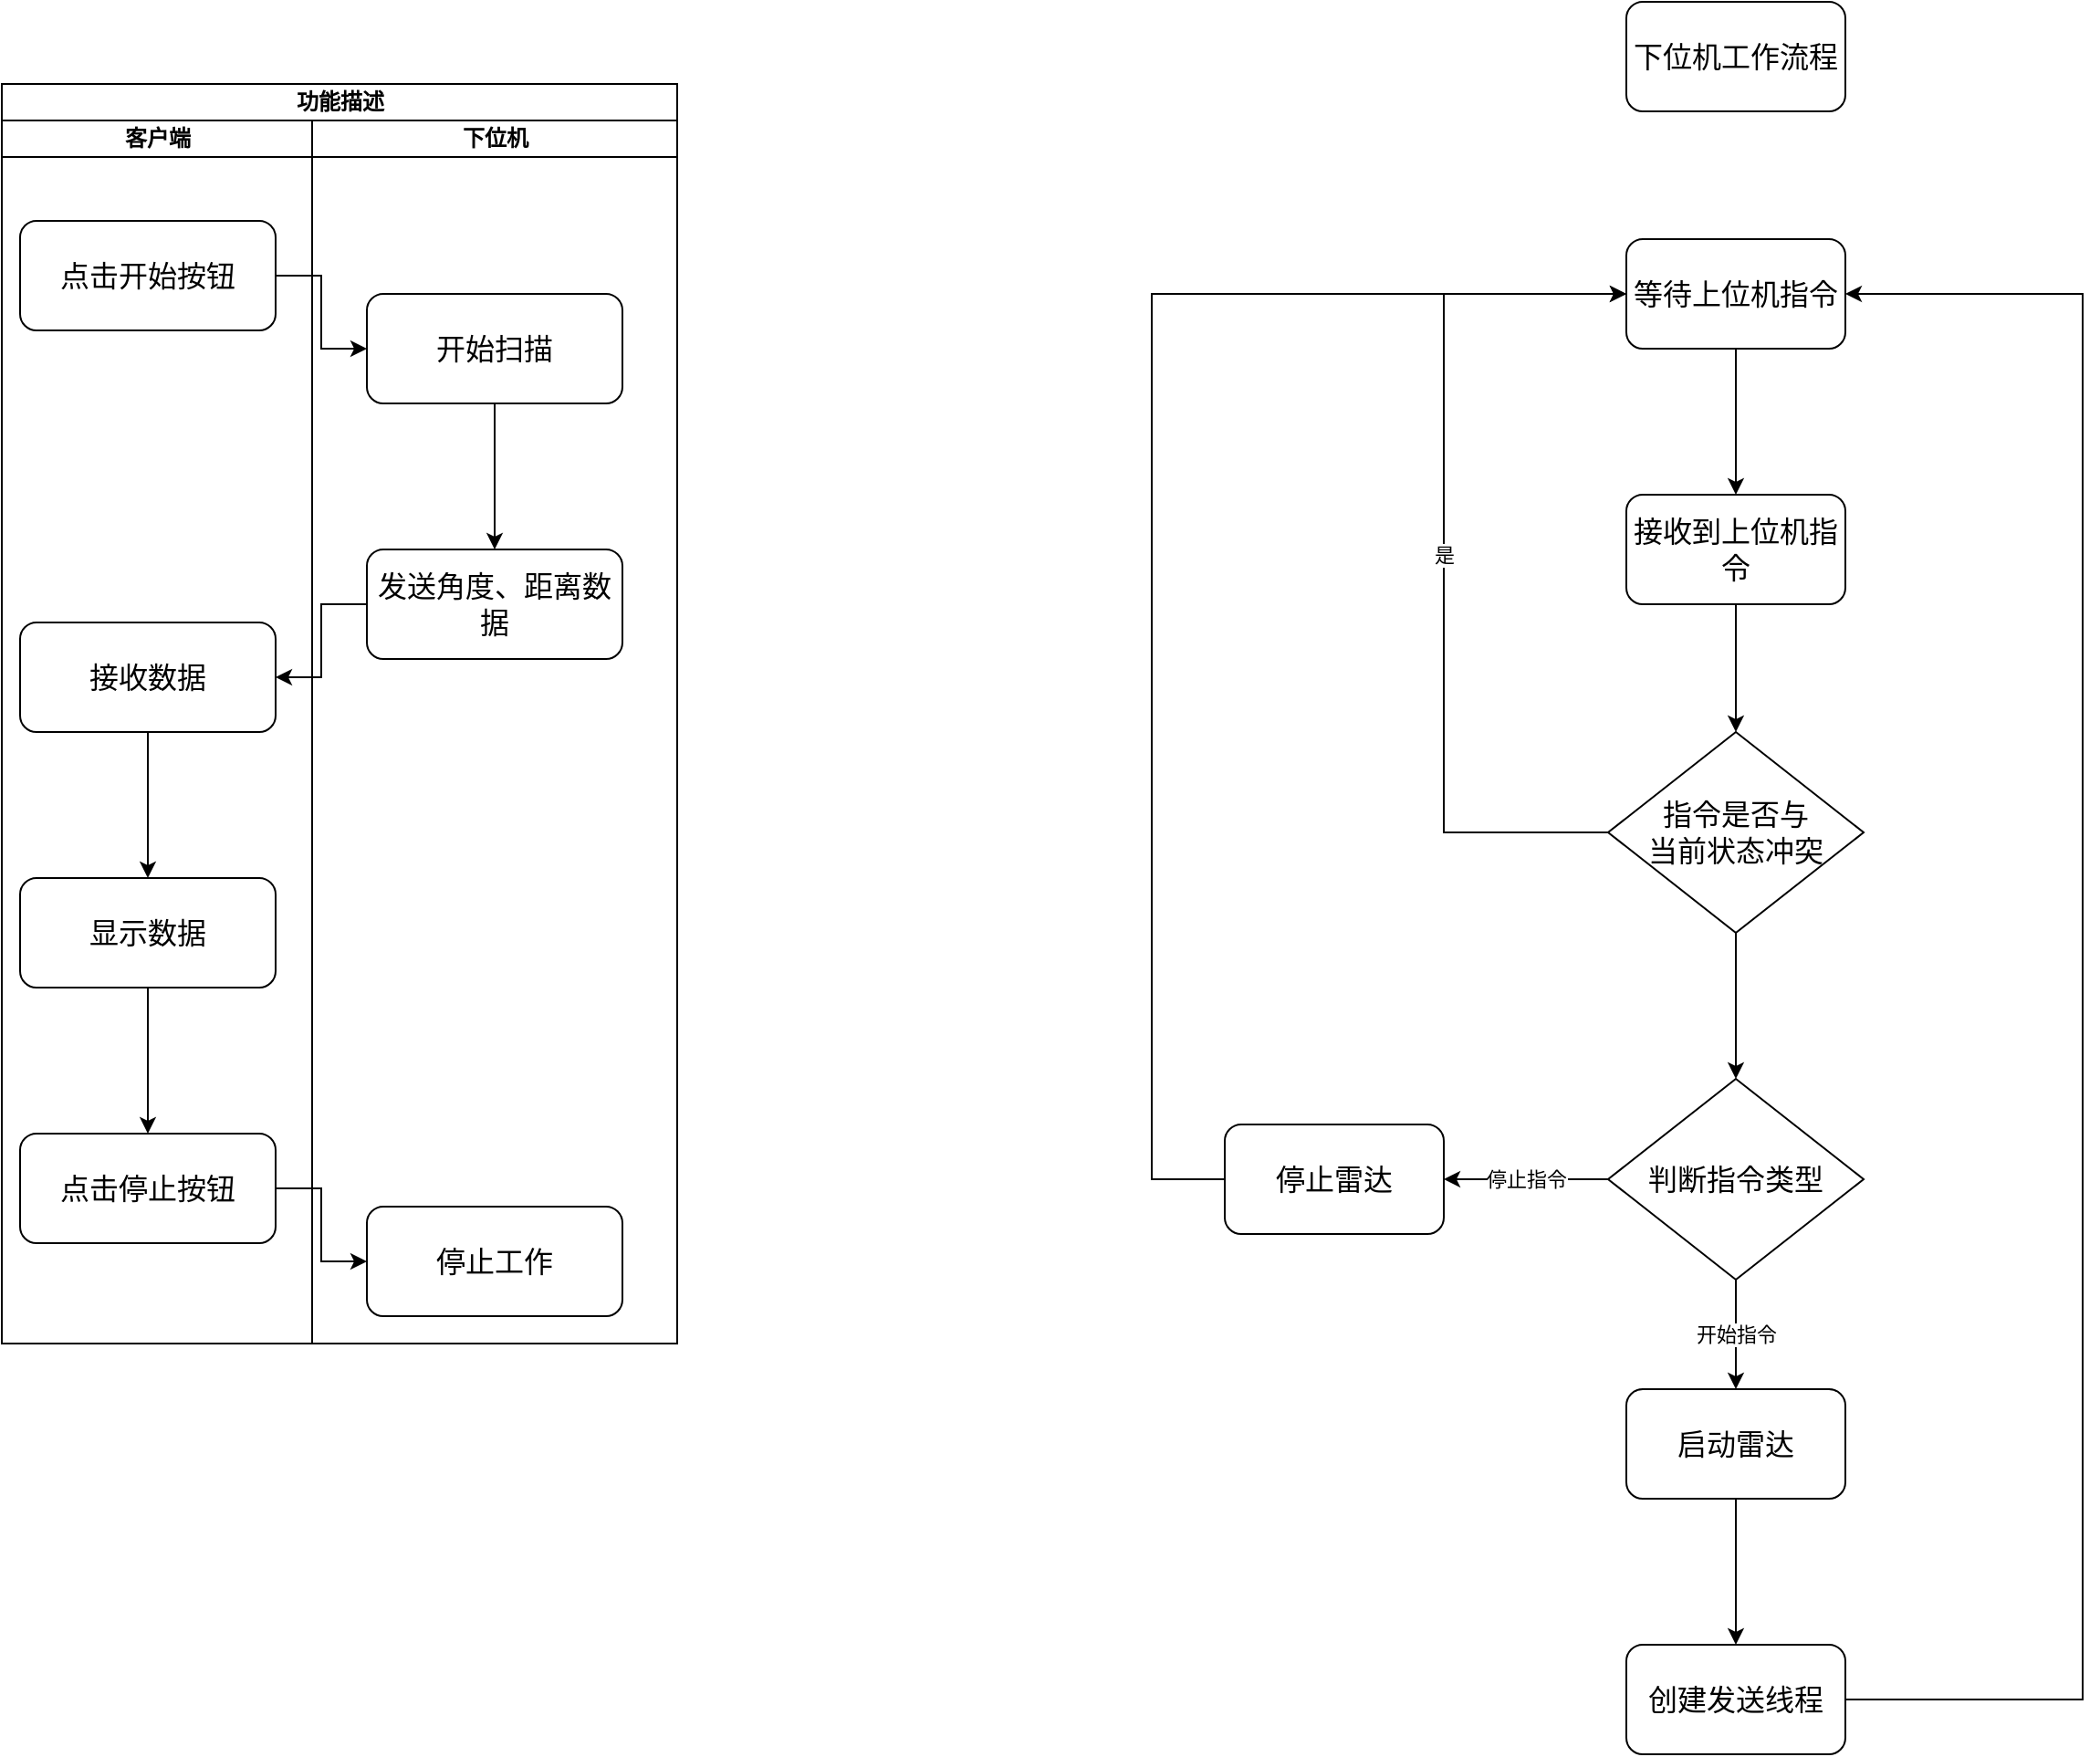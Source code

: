 <mxfile version="14.6.13" type="device"><diagram id="1A6nkfgeW-fzcTpLfPT8" name="第 1 页"><mxGraphModel dx="780" dy="455" grid="1" gridSize="10" guides="1" tooltips="1" connect="1" arrows="1" fold="1" page="1" pageScale="1" pageWidth="827" pageHeight="1169" math="0" shadow="0"><root><mxCell id="0"/><mxCell id="1" parent="0"/><mxCell id="x-RUFGv6VQ4xEzJZhCQL-1" value="功能描述" style="swimlane;html=1;childLayout=stackLayout;resizeParent=1;resizeParentMax=0;startSize=20;" vertex="1" parent="1"><mxGeometry x="220" y="105" width="370" height="690" as="geometry"/></mxCell><mxCell id="x-RUFGv6VQ4xEzJZhCQL-2" value="客户端" style="swimlane;html=1;startSize=20;" vertex="1" parent="x-RUFGv6VQ4xEzJZhCQL-1"><mxGeometry y="20" width="170" height="670" as="geometry"/></mxCell><mxCell id="x-RUFGv6VQ4xEzJZhCQL-6" value="&lt;span style=&quot;font-size: 16px&quot;&gt;点击开始按钮&lt;/span&gt;" style="rounded=1;whiteSpace=wrap;html=1;" vertex="1" parent="x-RUFGv6VQ4xEzJZhCQL-2"><mxGeometry x="10" y="55" width="140" height="60" as="geometry"/></mxCell><mxCell id="x-RUFGv6VQ4xEzJZhCQL-11" value="&lt;span style=&quot;font-size: 16px&quot;&gt;接收数据&lt;/span&gt;" style="rounded=1;whiteSpace=wrap;html=1;" vertex="1" parent="x-RUFGv6VQ4xEzJZhCQL-2"><mxGeometry x="10" y="275" width="140" height="60" as="geometry"/></mxCell><mxCell id="x-RUFGv6VQ4xEzJZhCQL-3" value="下位机" style="swimlane;html=1;startSize=20;" vertex="1" parent="x-RUFGv6VQ4xEzJZhCQL-1"><mxGeometry x="170" y="20" width="200" height="670" as="geometry"/></mxCell><mxCell id="x-RUFGv6VQ4xEzJZhCQL-7" value="&lt;span style=&quot;font-size: 16px&quot;&gt;开始扫描&lt;/span&gt;" style="rounded=1;whiteSpace=wrap;html=1;" vertex="1" parent="x-RUFGv6VQ4xEzJZhCQL-3"><mxGeometry x="30" y="95" width="140" height="60" as="geometry"/></mxCell><mxCell id="x-RUFGv6VQ4xEzJZhCQL-19" value="&lt;span style=&quot;font-size: 16px&quot;&gt;停止工作&lt;/span&gt;" style="rounded=1;whiteSpace=wrap;html=1;" vertex="1" parent="x-RUFGv6VQ4xEzJZhCQL-3"><mxGeometry x="30" y="595" width="140" height="60" as="geometry"/></mxCell><mxCell id="x-RUFGv6VQ4xEzJZhCQL-8" value="" style="edgeStyle=orthogonalEdgeStyle;rounded=0;orthogonalLoop=1;jettySize=auto;html=1;" edge="1" parent="x-RUFGv6VQ4xEzJZhCQL-1" source="x-RUFGv6VQ4xEzJZhCQL-6" target="x-RUFGv6VQ4xEzJZhCQL-7"><mxGeometry relative="1" as="geometry"/></mxCell><mxCell id="x-RUFGv6VQ4xEzJZhCQL-12" value="" style="edgeStyle=orthogonalEdgeStyle;rounded=0;orthogonalLoop=1;jettySize=auto;html=1;" edge="1" parent="1" source="x-RUFGv6VQ4xEzJZhCQL-9" target="x-RUFGv6VQ4xEzJZhCQL-11"><mxGeometry relative="1" as="geometry"/></mxCell><mxCell id="x-RUFGv6VQ4xEzJZhCQL-9" value="&lt;span style=&quot;font-size: 16px&quot;&gt;发送角度、距离数据&lt;/span&gt;" style="rounded=1;whiteSpace=wrap;html=1;" vertex="1" parent="1"><mxGeometry x="420" y="360" width="140" height="60" as="geometry"/></mxCell><mxCell id="x-RUFGv6VQ4xEzJZhCQL-10" value="" style="edgeStyle=orthogonalEdgeStyle;rounded=0;orthogonalLoop=1;jettySize=auto;html=1;" edge="1" parent="1" source="x-RUFGv6VQ4xEzJZhCQL-7" target="x-RUFGv6VQ4xEzJZhCQL-9"><mxGeometry relative="1" as="geometry"/></mxCell><mxCell id="x-RUFGv6VQ4xEzJZhCQL-16" value="" style="edgeStyle=orthogonalEdgeStyle;rounded=0;orthogonalLoop=1;jettySize=auto;html=1;" edge="1" parent="1" source="x-RUFGv6VQ4xEzJZhCQL-13" target="x-RUFGv6VQ4xEzJZhCQL-15"><mxGeometry relative="1" as="geometry"/></mxCell><mxCell id="x-RUFGv6VQ4xEzJZhCQL-13" value="&lt;span style=&quot;font-size: 16px&quot;&gt;显示数据&lt;/span&gt;" style="rounded=1;whiteSpace=wrap;html=1;" vertex="1" parent="1"><mxGeometry x="230" y="540" width="140" height="60" as="geometry"/></mxCell><mxCell id="x-RUFGv6VQ4xEzJZhCQL-14" value="" style="edgeStyle=orthogonalEdgeStyle;rounded=0;orthogonalLoop=1;jettySize=auto;html=1;" edge="1" parent="1" source="x-RUFGv6VQ4xEzJZhCQL-11" target="x-RUFGv6VQ4xEzJZhCQL-13"><mxGeometry relative="1" as="geometry"/></mxCell><mxCell id="x-RUFGv6VQ4xEzJZhCQL-20" value="" style="edgeStyle=orthogonalEdgeStyle;rounded=0;orthogonalLoop=1;jettySize=auto;html=1;" edge="1" parent="1" source="x-RUFGv6VQ4xEzJZhCQL-15" target="x-RUFGv6VQ4xEzJZhCQL-19"><mxGeometry relative="1" as="geometry"/></mxCell><mxCell id="x-RUFGv6VQ4xEzJZhCQL-15" value="&lt;span style=&quot;font-size: 16px&quot;&gt;点击停止按钮&lt;/span&gt;" style="rounded=1;whiteSpace=wrap;html=1;" vertex="1" parent="1"><mxGeometry x="230" y="680" width="140" height="60" as="geometry"/></mxCell><mxCell id="x-RUFGv6VQ4xEzJZhCQL-21" value="&lt;font style=&quot;font-size: 16px&quot;&gt;下位机工作流程&lt;/font&gt;" style="rounded=1;whiteSpace=wrap;html=1;" vertex="1" parent="1"><mxGeometry x="1110" y="60" width="120" height="60" as="geometry"/></mxCell><mxCell id="x-RUFGv6VQ4xEzJZhCQL-27" value="" style="edgeStyle=orthogonalEdgeStyle;rounded=0;orthogonalLoop=1;jettySize=auto;html=1;" edge="1" parent="1" source="x-RUFGv6VQ4xEzJZhCQL-24" target="x-RUFGv6VQ4xEzJZhCQL-26"><mxGeometry relative="1" as="geometry"/></mxCell><mxCell id="x-RUFGv6VQ4xEzJZhCQL-24" value="&lt;span style=&quot;font-size: 16px&quot;&gt;等待上位机指令&lt;/span&gt;" style="rounded=1;whiteSpace=wrap;html=1;" vertex="1" parent="1"><mxGeometry x="1110" y="190" width="120" height="60" as="geometry"/></mxCell><mxCell id="x-RUFGv6VQ4xEzJZhCQL-30" value="" style="edgeStyle=orthogonalEdgeStyle;rounded=0;orthogonalLoop=1;jettySize=auto;html=1;" edge="1" parent="1" source="x-RUFGv6VQ4xEzJZhCQL-26"><mxGeometry relative="1" as="geometry"><mxPoint x="1170" y="460" as="targetPoint"/></mxGeometry></mxCell><mxCell id="x-RUFGv6VQ4xEzJZhCQL-26" value="&lt;span style=&quot;font-size: 16px&quot;&gt;接收到上位机指令&lt;/span&gt;" style="rounded=1;whiteSpace=wrap;html=1;" vertex="1" parent="1"><mxGeometry x="1110" y="330" width="120" height="60" as="geometry"/></mxCell><mxCell id="x-RUFGv6VQ4xEzJZhCQL-36" value="是" style="edgeStyle=orthogonalEdgeStyle;rounded=0;orthogonalLoop=1;jettySize=auto;html=1;entryX=0;entryY=0.5;entryDx=0;entryDy=0;" edge="1" parent="1" source="x-RUFGv6VQ4xEzJZhCQL-31" target="x-RUFGv6VQ4xEzJZhCQL-24"><mxGeometry relative="1" as="geometry"><Array as="points"><mxPoint x="1010" y="515"/><mxPoint x="1010" y="220"/></Array></mxGeometry></mxCell><mxCell id="x-RUFGv6VQ4xEzJZhCQL-40" value="" style="edgeStyle=orthogonalEdgeStyle;rounded=0;orthogonalLoop=1;jettySize=auto;html=1;" edge="1" parent="1" source="x-RUFGv6VQ4xEzJZhCQL-31" target="x-RUFGv6VQ4xEzJZhCQL-39"><mxGeometry relative="1" as="geometry"/></mxCell><mxCell id="x-RUFGv6VQ4xEzJZhCQL-31" value="&lt;font style=&quot;font-size: 16px&quot;&gt;指令是否与&lt;br&gt;当前状态冲突&lt;/font&gt;" style="rhombus;whiteSpace=wrap;html=1;" vertex="1" parent="1"><mxGeometry x="1100" y="460" width="140" height="110" as="geometry"/></mxCell><mxCell id="x-RUFGv6VQ4xEzJZhCQL-42" value="停止指令" style="edgeStyle=orthogonalEdgeStyle;rounded=0;orthogonalLoop=1;jettySize=auto;html=1;" edge="1" parent="1" source="x-RUFGv6VQ4xEzJZhCQL-39" target="x-RUFGv6VQ4xEzJZhCQL-41"><mxGeometry relative="1" as="geometry"/></mxCell><mxCell id="x-RUFGv6VQ4xEzJZhCQL-45" value="开始指令" style="edgeStyle=orthogonalEdgeStyle;rounded=0;orthogonalLoop=1;jettySize=auto;html=1;" edge="1" parent="1" source="x-RUFGv6VQ4xEzJZhCQL-39" target="x-RUFGv6VQ4xEzJZhCQL-44"><mxGeometry relative="1" as="geometry"/></mxCell><mxCell id="x-RUFGv6VQ4xEzJZhCQL-39" value="&lt;span style=&quot;font-size: 16px&quot;&gt;判断指令类型&lt;/span&gt;" style="rhombus;whiteSpace=wrap;html=1;" vertex="1" parent="1"><mxGeometry x="1100" y="650" width="140" height="110" as="geometry"/></mxCell><mxCell id="x-RUFGv6VQ4xEzJZhCQL-43" style="edgeStyle=orthogonalEdgeStyle;rounded=0;orthogonalLoop=1;jettySize=auto;html=1;" edge="1" parent="1" source="x-RUFGv6VQ4xEzJZhCQL-41" target="x-RUFGv6VQ4xEzJZhCQL-24"><mxGeometry relative="1" as="geometry"><Array as="points"><mxPoint x="850" y="705"/><mxPoint x="850" y="220"/></Array></mxGeometry></mxCell><mxCell id="x-RUFGv6VQ4xEzJZhCQL-41" value="&lt;span style=&quot;font-size: 16px&quot;&gt;停止雷达&lt;/span&gt;" style="rounded=1;whiteSpace=wrap;html=1;" vertex="1" parent="1"><mxGeometry x="890" y="675" width="120" height="60" as="geometry"/></mxCell><mxCell id="x-RUFGv6VQ4xEzJZhCQL-47" value="" style="edgeStyle=orthogonalEdgeStyle;rounded=0;orthogonalLoop=1;jettySize=auto;html=1;" edge="1" parent="1" source="x-RUFGv6VQ4xEzJZhCQL-44" target="x-RUFGv6VQ4xEzJZhCQL-46"><mxGeometry relative="1" as="geometry"/></mxCell><mxCell id="x-RUFGv6VQ4xEzJZhCQL-44" value="&lt;span style=&quot;font-size: 16px&quot;&gt;启动雷达&lt;/span&gt;" style="rounded=1;whiteSpace=wrap;html=1;" vertex="1" parent="1"><mxGeometry x="1110" y="820" width="120" height="60" as="geometry"/></mxCell><mxCell id="x-RUFGv6VQ4xEzJZhCQL-50" style="edgeStyle=orthogonalEdgeStyle;rounded=0;orthogonalLoop=1;jettySize=auto;html=1;entryX=1;entryY=0.5;entryDx=0;entryDy=0;" edge="1" parent="1" source="x-RUFGv6VQ4xEzJZhCQL-46" target="x-RUFGv6VQ4xEzJZhCQL-24"><mxGeometry relative="1" as="geometry"><Array as="points"><mxPoint x="1360" y="990"/><mxPoint x="1360" y="220"/></Array></mxGeometry></mxCell><mxCell id="x-RUFGv6VQ4xEzJZhCQL-46" value="&lt;span style=&quot;font-size: 16px&quot;&gt;创建发送线程&lt;/span&gt;" style="rounded=1;whiteSpace=wrap;html=1;" vertex="1" parent="1"><mxGeometry x="1110" y="960" width="120" height="60" as="geometry"/></mxCell></root></mxGraphModel></diagram></mxfile>